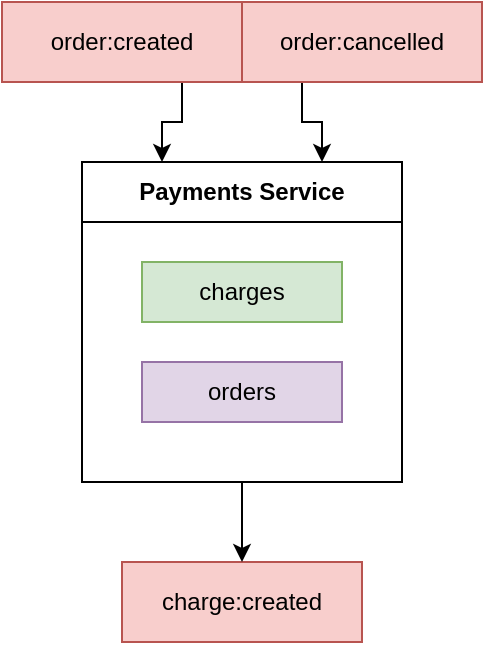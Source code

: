 <mxfile version="20.3.6" type="device"><diagram id="SThyr4LEfYSm0Jp07olt" name="Page-1"><mxGraphModel dx="1422" dy="752" grid="1" gridSize="10" guides="1" tooltips="1" connect="1" arrows="1" fold="1" page="1" pageScale="1" pageWidth="850" pageHeight="1100" math="0" shadow="0"><root><mxCell id="0"/><mxCell id="1" parent="0"/><mxCell id="wtjyEXNYDU-xI7NjqwxV-5" style="edgeStyle=orthogonalEdgeStyle;rounded=0;orthogonalLoop=1;jettySize=auto;html=1;exitX=0.75;exitY=1;exitDx=0;exitDy=0;entryX=0.25;entryY=0;entryDx=0;entryDy=0;" edge="1" parent="1" source="wtjyEXNYDU-xI7NjqwxV-1" target="wtjyEXNYDU-xI7NjqwxV-4"><mxGeometry relative="1" as="geometry"/></mxCell><mxCell id="wtjyEXNYDU-xI7NjqwxV-1" value="order:created" style="rounded=0;whiteSpace=wrap;html=1;fillColor=#f8cecc;strokeColor=#b85450;" vertex="1" parent="1"><mxGeometry x="320" y="150" width="120" height="40" as="geometry"/></mxCell><mxCell id="wtjyEXNYDU-xI7NjqwxV-6" style="edgeStyle=orthogonalEdgeStyle;rounded=0;orthogonalLoop=1;jettySize=auto;html=1;exitX=0.25;exitY=1;exitDx=0;exitDy=0;entryX=0.75;entryY=0;entryDx=0;entryDy=0;" edge="1" parent="1" source="wtjyEXNYDU-xI7NjqwxV-2" target="wtjyEXNYDU-xI7NjqwxV-4"><mxGeometry relative="1" as="geometry"/></mxCell><mxCell id="wtjyEXNYDU-xI7NjqwxV-2" value="order:cancelled" style="rounded=0;whiteSpace=wrap;html=1;fillColor=#f8cecc;strokeColor=#b85450;" vertex="1" parent="1"><mxGeometry x="440" y="150" width="120" height="40" as="geometry"/></mxCell><mxCell id="wtjyEXNYDU-xI7NjqwxV-3" value="charge:created" style="rounded=0;whiteSpace=wrap;html=1;fillColor=#f8cecc;strokeColor=#b85450;" vertex="1" parent="1"><mxGeometry x="380" y="430" width="120" height="40" as="geometry"/></mxCell><mxCell id="wtjyEXNYDU-xI7NjqwxV-8" style="edgeStyle=orthogonalEdgeStyle;rounded=0;orthogonalLoop=1;jettySize=auto;html=1;exitX=0.5;exitY=1;exitDx=0;exitDy=0;entryX=0.5;entryY=0;entryDx=0;entryDy=0;" edge="1" parent="1" source="wtjyEXNYDU-xI7NjqwxV-4" target="wtjyEXNYDU-xI7NjqwxV-3"><mxGeometry relative="1" as="geometry"/></mxCell><mxCell id="wtjyEXNYDU-xI7NjqwxV-4" value="" style="rounded=0;whiteSpace=wrap;html=1;" vertex="1" parent="1"><mxGeometry x="360" y="230" width="160" height="160" as="geometry"/></mxCell><mxCell id="wtjyEXNYDU-xI7NjqwxV-9" value="Payments Service" style="rounded=0;whiteSpace=wrap;html=1;fontStyle=1" vertex="1" parent="1"><mxGeometry x="360" y="230" width="160" height="30" as="geometry"/></mxCell><mxCell id="wtjyEXNYDU-xI7NjqwxV-11" value="charges" style="rounded=0;whiteSpace=wrap;html=1;fillColor=#d5e8d4;strokeColor=#82b366;" vertex="1" parent="1"><mxGeometry x="390" y="280" width="100" height="30" as="geometry"/></mxCell><mxCell id="wtjyEXNYDU-xI7NjqwxV-12" value="orders" style="rounded=0;whiteSpace=wrap;html=1;fillColor=#e1d5e7;strokeColor=#9673a6;" vertex="1" parent="1"><mxGeometry x="390" y="330" width="100" height="30" as="geometry"/></mxCell></root></mxGraphModel></diagram></mxfile>
